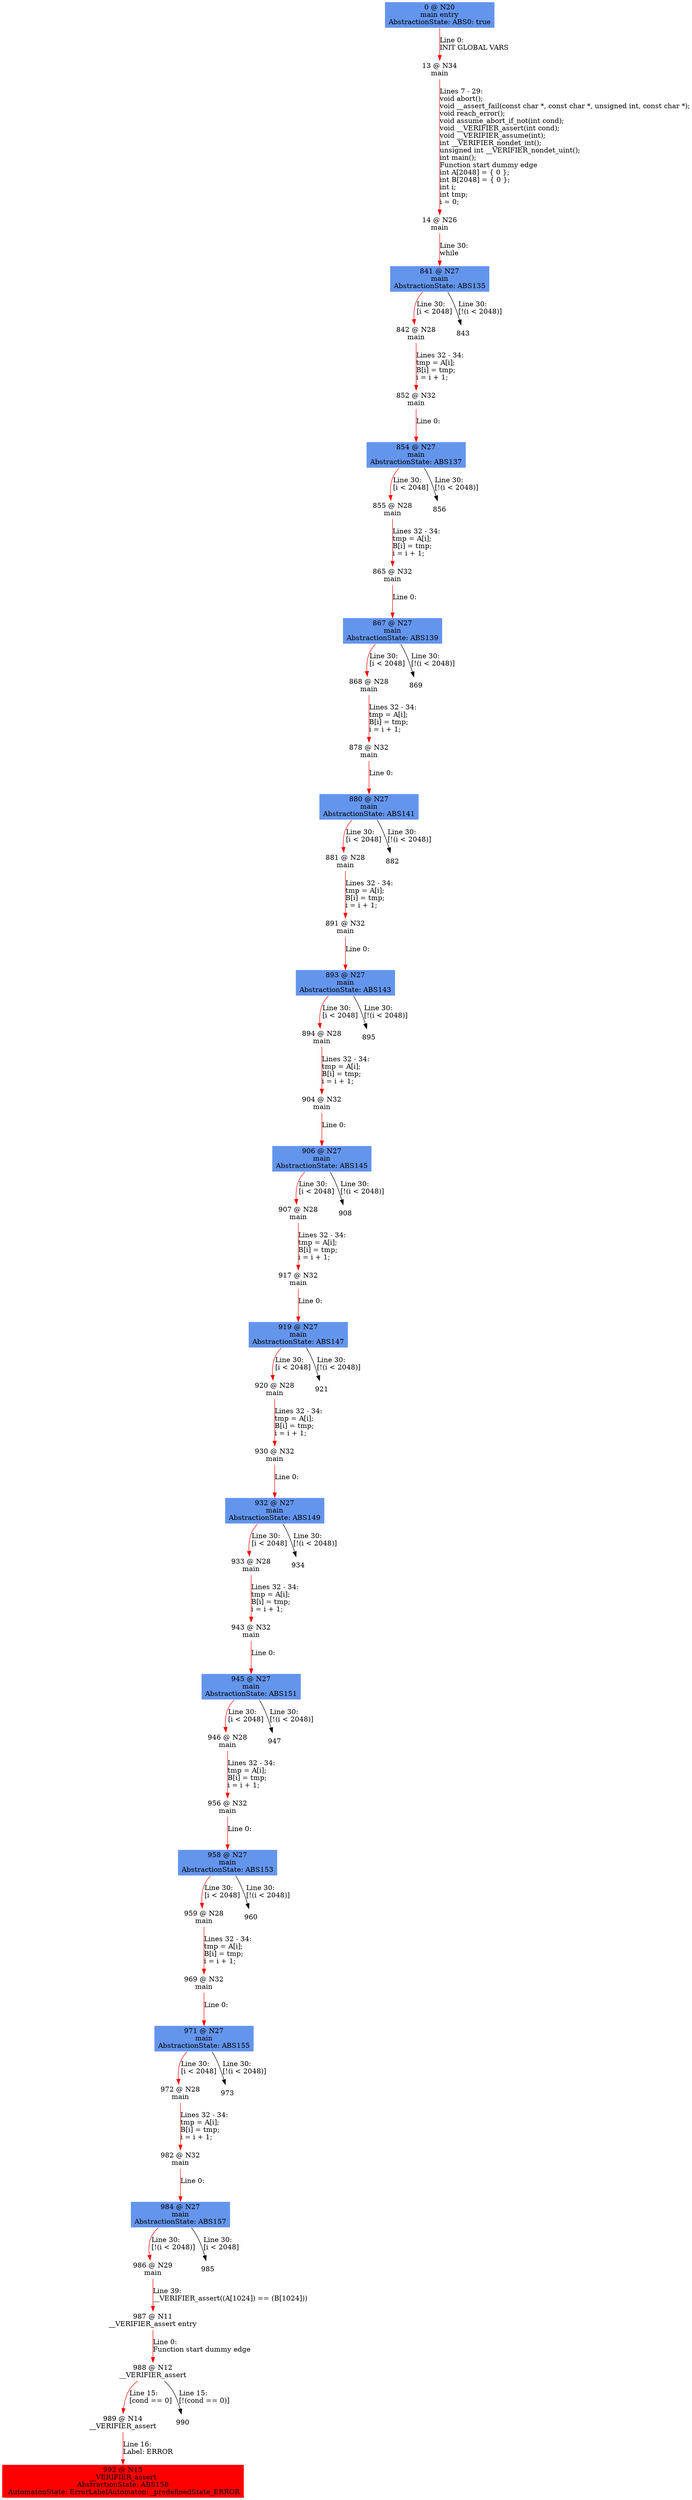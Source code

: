 digraph ARG {
node [style="filled" shape="box" color="white"]
0 [fillcolor="cornflowerblue" label="0 @ N20\nmain entry\nAbstractionState: ABS0: true\n" id="0"]
13 [label="13 @ N34\nmain\n" id="13"]
14 [label="14 @ N26\nmain\n" id="14"]
841 [fillcolor="cornflowerblue" label="841 @ N27\nmain\nAbstractionState: ABS135\n" id="841"]
842 [label="842 @ N28\nmain\n" id="842"]
852 [label="852 @ N32\nmain\n" id="852"]
854 [fillcolor="cornflowerblue" label="854 @ N27\nmain\nAbstractionState: ABS137\n" id="854"]
855 [label="855 @ N28\nmain\n" id="855"]
865 [label="865 @ N32\nmain\n" id="865"]
867 [fillcolor="cornflowerblue" label="867 @ N27\nmain\nAbstractionState: ABS139\n" id="867"]
868 [label="868 @ N28\nmain\n" id="868"]
878 [label="878 @ N32\nmain\n" id="878"]
880 [fillcolor="cornflowerblue" label="880 @ N27\nmain\nAbstractionState: ABS141\n" id="880"]
881 [label="881 @ N28\nmain\n" id="881"]
891 [label="891 @ N32\nmain\n" id="891"]
893 [fillcolor="cornflowerblue" label="893 @ N27\nmain\nAbstractionState: ABS143\n" id="893"]
894 [label="894 @ N28\nmain\n" id="894"]
904 [label="904 @ N32\nmain\n" id="904"]
906 [fillcolor="cornflowerblue" label="906 @ N27\nmain\nAbstractionState: ABS145\n" id="906"]
907 [label="907 @ N28\nmain\n" id="907"]
917 [label="917 @ N32\nmain\n" id="917"]
919 [fillcolor="cornflowerblue" label="919 @ N27\nmain\nAbstractionState: ABS147\n" id="919"]
920 [label="920 @ N28\nmain\n" id="920"]
930 [label="930 @ N32\nmain\n" id="930"]
932 [fillcolor="cornflowerblue" label="932 @ N27\nmain\nAbstractionState: ABS149\n" id="932"]
933 [label="933 @ N28\nmain\n" id="933"]
943 [label="943 @ N32\nmain\n" id="943"]
945 [fillcolor="cornflowerblue" label="945 @ N27\nmain\nAbstractionState: ABS151\n" id="945"]
946 [label="946 @ N28\nmain\n" id="946"]
956 [label="956 @ N32\nmain\n" id="956"]
958 [fillcolor="cornflowerblue" label="958 @ N27\nmain\nAbstractionState: ABS153\n" id="958"]
959 [label="959 @ N28\nmain\n" id="959"]
969 [label="969 @ N32\nmain\n" id="969"]
971 [fillcolor="cornflowerblue" label="971 @ N27\nmain\nAbstractionState: ABS155\n" id="971"]
972 [label="972 @ N28\nmain\n" id="972"]
982 [label="982 @ N32\nmain\n" id="982"]
984 [fillcolor="cornflowerblue" label="984 @ N27\nmain\nAbstractionState: ABS157\n" id="984"]
986 [label="986 @ N29\nmain\n" id="986"]
987 [label="987 @ N11\n__VERIFIER_assert entry\n" id="987"]
988 [label="988 @ N12\n__VERIFIER_assert\n" id="988"]
989 [label="989 @ N14\n__VERIFIER_assert\n" id="989"]
992 [fillcolor="red" label="992 @ N15\n__VERIFIER_assert\nAbstractionState: ABS158\n AutomatonState: ErrorLabelAutomaton: _predefinedState_ERROR\n" id="992"]
0 -> 13 [color="red" label="Line 0: \lINIT GLOBAL VARS\l" id="0 -> 13"]
13 -> 14 [color="red" label="Lines 7 - 29: \lvoid abort();\lvoid __assert_fail(const char *, const char *, unsigned int, const char *);\lvoid reach_error();\lvoid assume_abort_if_not(int cond);\lvoid __VERIFIER_assert(int cond);\lvoid __VERIFIER_assume(int);\lint __VERIFIER_nondet_int();\lunsigned int __VERIFIER_nondet_uint();\lint main();\lFunction start dummy edge\lint A[2048] = { 0 };\lint B[2048] = { 0 };\lint i;\lint tmp;\li = 0;\l" id="13 -> 14"]
14 -> 841 [color="red" label="Line 30: \lwhile\l" id="14 -> 841"]
841 -> 842 [color="red" label="Line 30: \l[i < 2048]\l" id="841 -> 842"]
841 -> 843 [label="Line 30: \l[!(i < 2048)]\l" id="841 -> 843"]
842 -> 852 [color="red" label="Lines 32 - 34: \ltmp = A[i];\lB[i] = tmp;\li = i + 1;\l" id="842 -> 852"]
852 -> 854 [color="red" label="Line 0: \l\l" id="852 -> 854"]
854 -> 855 [color="red" label="Line 30: \l[i < 2048]\l" id="854 -> 855"]
854 -> 856 [label="Line 30: \l[!(i < 2048)]\l" id="854 -> 856"]
855 -> 865 [color="red" label="Lines 32 - 34: \ltmp = A[i];\lB[i] = tmp;\li = i + 1;\l" id="855 -> 865"]
865 -> 867 [color="red" label="Line 0: \l\l" id="865 -> 867"]
867 -> 868 [color="red" label="Line 30: \l[i < 2048]\l" id="867 -> 868"]
867 -> 869 [label="Line 30: \l[!(i < 2048)]\l" id="867 -> 869"]
868 -> 878 [color="red" label="Lines 32 - 34: \ltmp = A[i];\lB[i] = tmp;\li = i + 1;\l" id="868 -> 878"]
878 -> 880 [color="red" label="Line 0: \l\l" id="878 -> 880"]
880 -> 881 [color="red" label="Line 30: \l[i < 2048]\l" id="880 -> 881"]
880 -> 882 [label="Line 30: \l[!(i < 2048)]\l" id="880 -> 882"]
881 -> 891 [color="red" label="Lines 32 - 34: \ltmp = A[i];\lB[i] = tmp;\li = i + 1;\l" id="881 -> 891"]
891 -> 893 [color="red" label="Line 0: \l\l" id="891 -> 893"]
893 -> 894 [color="red" label="Line 30: \l[i < 2048]\l" id="893 -> 894"]
893 -> 895 [label="Line 30: \l[!(i < 2048)]\l" id="893 -> 895"]
894 -> 904 [color="red" label="Lines 32 - 34: \ltmp = A[i];\lB[i] = tmp;\li = i + 1;\l" id="894 -> 904"]
904 -> 906 [color="red" label="Line 0: \l\l" id="904 -> 906"]
906 -> 907 [color="red" label="Line 30: \l[i < 2048]\l" id="906 -> 907"]
906 -> 908 [label="Line 30: \l[!(i < 2048)]\l" id="906 -> 908"]
907 -> 917 [color="red" label="Lines 32 - 34: \ltmp = A[i];\lB[i] = tmp;\li = i + 1;\l" id="907 -> 917"]
917 -> 919 [color="red" label="Line 0: \l\l" id="917 -> 919"]
919 -> 920 [color="red" label="Line 30: \l[i < 2048]\l" id="919 -> 920"]
919 -> 921 [label="Line 30: \l[!(i < 2048)]\l" id="919 -> 921"]
920 -> 930 [color="red" label="Lines 32 - 34: \ltmp = A[i];\lB[i] = tmp;\li = i + 1;\l" id="920 -> 930"]
930 -> 932 [color="red" label="Line 0: \l\l" id="930 -> 932"]
932 -> 933 [color="red" label="Line 30: \l[i < 2048]\l" id="932 -> 933"]
932 -> 934 [label="Line 30: \l[!(i < 2048)]\l" id="932 -> 934"]
933 -> 943 [color="red" label="Lines 32 - 34: \ltmp = A[i];\lB[i] = tmp;\li = i + 1;\l" id="933 -> 943"]
943 -> 945 [color="red" label="Line 0: \l\l" id="943 -> 945"]
945 -> 946 [color="red" label="Line 30: \l[i < 2048]\l" id="945 -> 946"]
945 -> 947 [label="Line 30: \l[!(i < 2048)]\l" id="945 -> 947"]
946 -> 956 [color="red" label="Lines 32 - 34: \ltmp = A[i];\lB[i] = tmp;\li = i + 1;\l" id="946 -> 956"]
956 -> 958 [color="red" label="Line 0: \l\l" id="956 -> 958"]
958 -> 959 [color="red" label="Line 30: \l[i < 2048]\l" id="958 -> 959"]
958 -> 960 [label="Line 30: \l[!(i < 2048)]\l" id="958 -> 960"]
959 -> 969 [color="red" label="Lines 32 - 34: \ltmp = A[i];\lB[i] = tmp;\li = i + 1;\l" id="959 -> 969"]
969 -> 971 [color="red" label="Line 0: \l\l" id="969 -> 971"]
971 -> 972 [color="red" label="Line 30: \l[i < 2048]\l" id="971 -> 972"]
971 -> 973 [label="Line 30: \l[!(i < 2048)]\l" id="971 -> 973"]
972 -> 982 [color="red" label="Lines 32 - 34: \ltmp = A[i];\lB[i] = tmp;\li = i + 1;\l" id="972 -> 982"]
982 -> 984 [color="red" label="Line 0: \l\l" id="982 -> 984"]
984 -> 985 [label="Line 30: \l[i < 2048]\l" id="984 -> 985"]
984 -> 986 [color="red" label="Line 30: \l[!(i < 2048)]\l" id="984 -> 986"]
986 -> 987 [color="red" label="Line 39: \l__VERIFIER_assert((A[1024]) == (B[1024]))\l" id="986 -> 987"]
987 -> 988 [color="red" label="Line 0: \lFunction start dummy edge\l" id="987 -> 988"]
988 -> 989 [color="red" label="Line 15: \l[cond == 0]\l" id="988 -> 989"]
988 -> 990 [label="Line 15: \l[!(cond == 0)]\l" id="988 -> 990"]
989 -> 992 [color="red" label="Line 16: \lLabel: ERROR\l" id="989 -> 992"]
}
